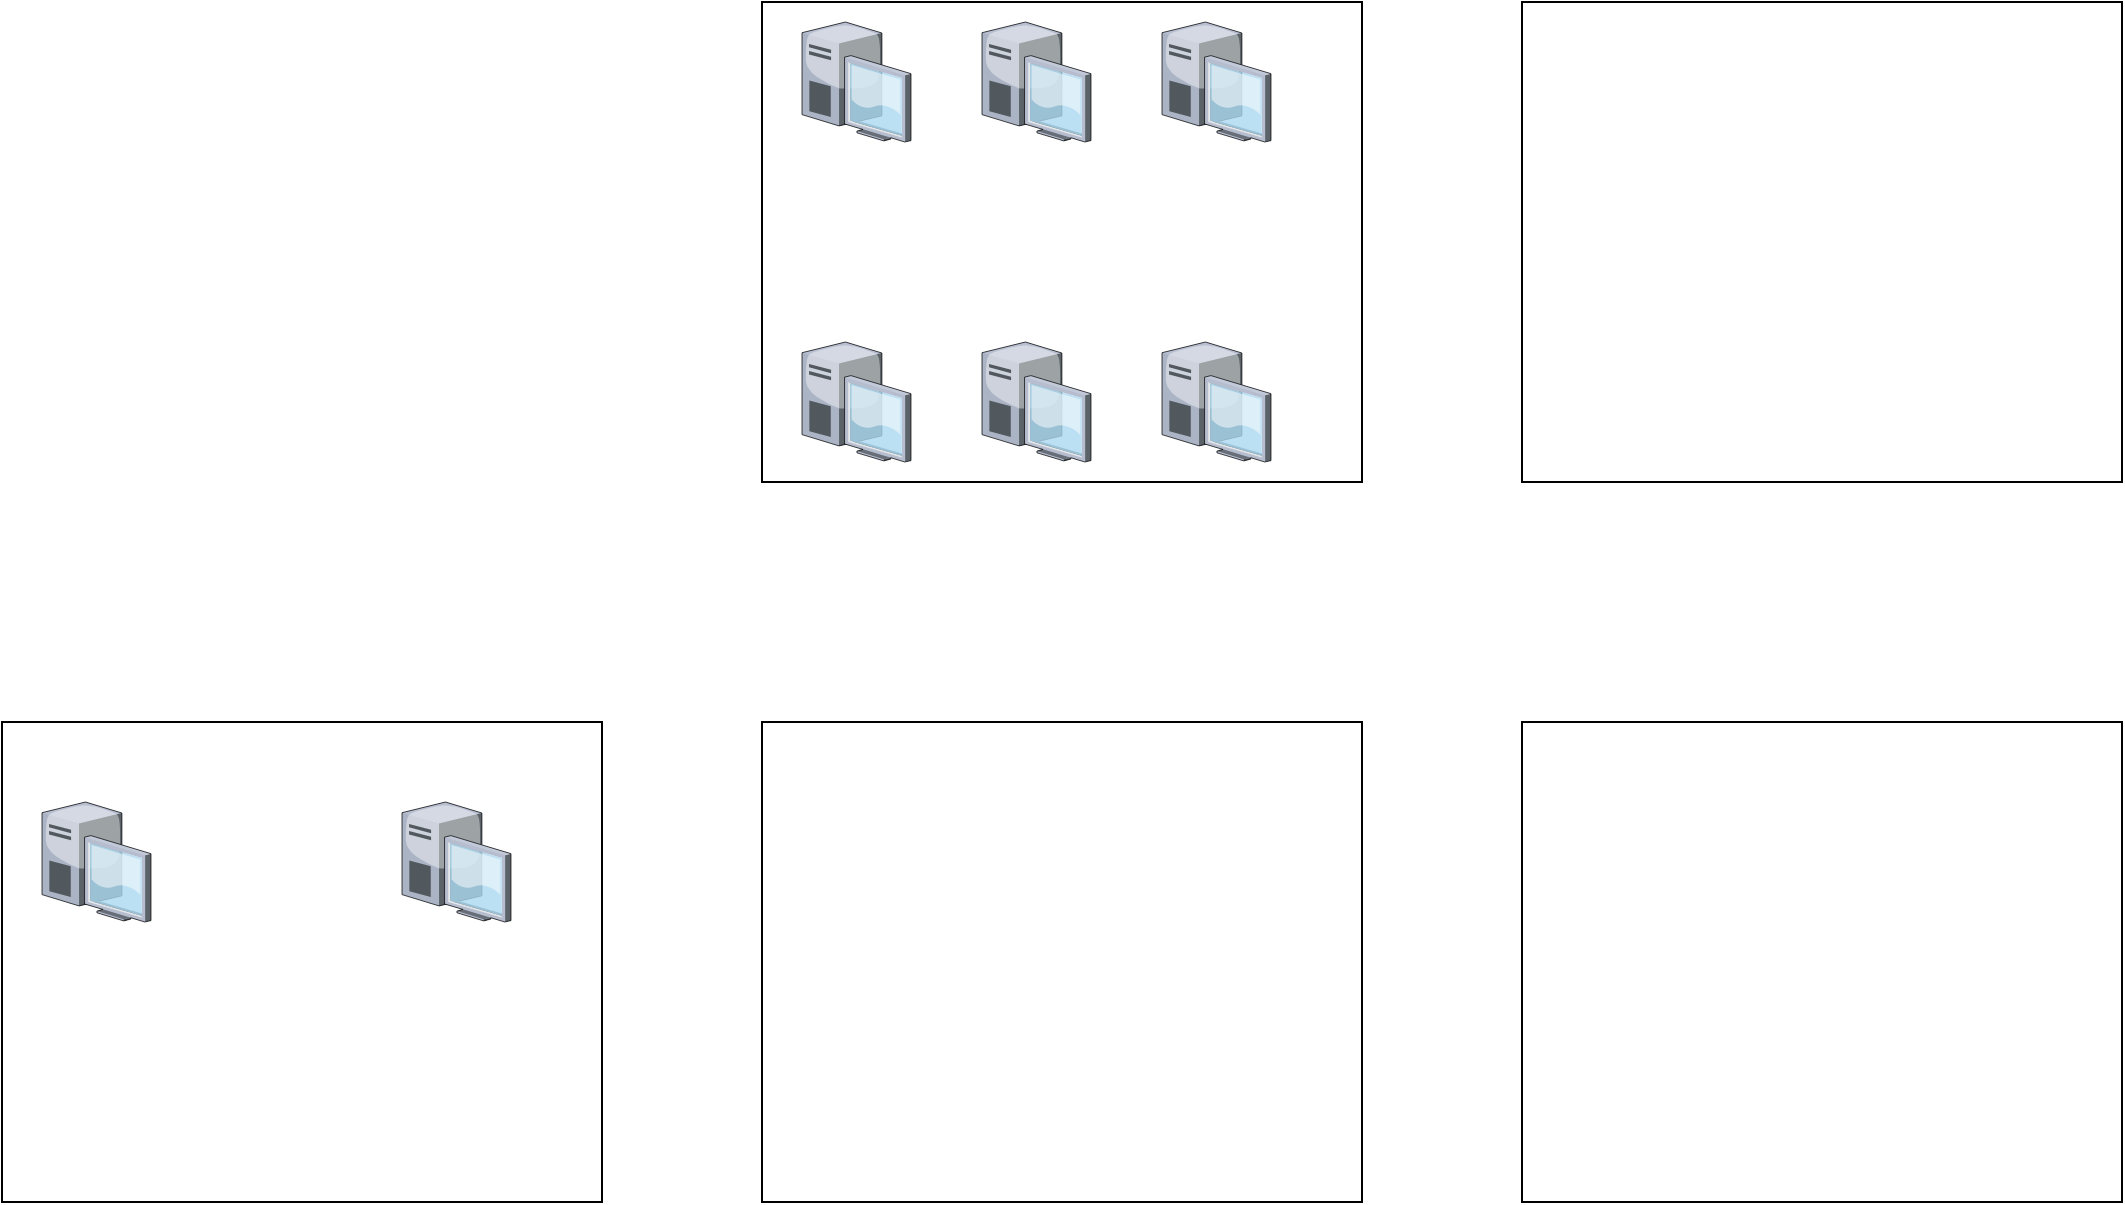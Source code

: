 <mxfile version="20.7.4" type="github">
  <diagram name="Page-1" id="822b0af5-4adb-64df-f703-e8dfc1f81529">
    <mxGraphModel dx="793" dy="504" grid="1" gridSize="10" guides="1" tooltips="1" connect="1" arrows="1" fold="1" page="1" pageScale="1" pageWidth="1100" pageHeight="850" background="none" math="0" shadow="0">
      <root>
        <mxCell id="0" />
        <mxCell id="1" parent="0" />
        <mxCell id="vATExKD3N9hfjGAkF_zN-2" value="" style="rounded=0;whiteSpace=wrap;html=1;fillColor=none;" vertex="1" parent="1">
          <mxGeometry x="400" y="80" width="300" height="240" as="geometry" />
        </mxCell>
        <mxCell id="vATExKD3N9hfjGAkF_zN-5" value="" style="rounded=0;whiteSpace=wrap;html=1;fillColor=none;" vertex="1" parent="1">
          <mxGeometry x="780" y="80" width="300" height="240" as="geometry" />
        </mxCell>
        <mxCell id="vATExKD3N9hfjGAkF_zN-6" value="" style="rounded=0;whiteSpace=wrap;html=1;fillColor=none;" vertex="1" parent="1">
          <mxGeometry x="400" y="440" width="300" height="240" as="geometry" />
        </mxCell>
        <mxCell id="vATExKD3N9hfjGAkF_zN-7" value="" style="rounded=0;whiteSpace=wrap;html=1;fillColor=none;" vertex="1" parent="1">
          <mxGeometry x="780" y="440" width="300" height="240" as="geometry" />
        </mxCell>
        <mxCell id="vATExKD3N9hfjGAkF_zN-8" value="" style="rounded=0;whiteSpace=wrap;html=1;fillColor=none;" vertex="1" parent="1">
          <mxGeometry x="20" y="440" width="300" height="240" as="geometry" />
        </mxCell>
        <mxCell id="vATExKD3N9hfjGAkF_zN-9" value="" style="verticalLabelPosition=bottom;sketch=0;aspect=fixed;html=1;verticalAlign=top;strokeColor=none;align=center;outlineConnect=0;shape=mxgraph.citrix.desktop;fillColor=none;" vertex="1" parent="1">
          <mxGeometry x="420" y="90" width="54.49" height="60" as="geometry" />
        </mxCell>
        <mxCell id="vATExKD3N9hfjGAkF_zN-10" value="" style="verticalLabelPosition=bottom;sketch=0;aspect=fixed;html=1;verticalAlign=top;strokeColor=none;align=center;outlineConnect=0;shape=mxgraph.citrix.desktop;fillColor=none;" vertex="1" parent="1">
          <mxGeometry x="510" y="90" width="54.49" height="60" as="geometry" />
        </mxCell>
        <mxCell id="vATExKD3N9hfjGAkF_zN-11" value="" style="verticalLabelPosition=bottom;sketch=0;aspect=fixed;html=1;verticalAlign=top;strokeColor=none;align=center;outlineConnect=0;shape=mxgraph.citrix.desktop;fillColor=none;" vertex="1" parent="1">
          <mxGeometry x="600" y="90" width="54.49" height="60" as="geometry" />
        </mxCell>
        <mxCell id="vATExKD3N9hfjGAkF_zN-12" value="" style="verticalLabelPosition=bottom;sketch=0;aspect=fixed;html=1;verticalAlign=top;strokeColor=none;align=center;outlineConnect=0;shape=mxgraph.citrix.desktop;fillColor=none;" vertex="1" parent="1">
          <mxGeometry x="600" y="250" width="54.49" height="60" as="geometry" />
        </mxCell>
        <mxCell id="vATExKD3N9hfjGAkF_zN-13" value="" style="verticalLabelPosition=bottom;sketch=0;aspect=fixed;html=1;verticalAlign=top;strokeColor=none;align=center;outlineConnect=0;shape=mxgraph.citrix.desktop;fillColor=none;" vertex="1" parent="1">
          <mxGeometry x="510" y="250" width="54.49" height="60" as="geometry" />
        </mxCell>
        <mxCell id="vATExKD3N9hfjGAkF_zN-14" value="" style="verticalLabelPosition=bottom;sketch=0;aspect=fixed;html=1;verticalAlign=top;strokeColor=none;align=center;outlineConnect=0;shape=mxgraph.citrix.desktop;fillColor=none;" vertex="1" parent="1">
          <mxGeometry x="420" y="250" width="54.49" height="60" as="geometry" />
        </mxCell>
        <mxCell id="vATExKD3N9hfjGAkF_zN-16" value="" style="verticalLabelPosition=bottom;sketch=0;aspect=fixed;html=1;verticalAlign=top;strokeColor=none;align=center;outlineConnect=0;shape=mxgraph.citrix.desktop;fillColor=none;" vertex="1" parent="1">
          <mxGeometry x="40" y="480" width="54.49" height="60" as="geometry" />
        </mxCell>
        <mxCell id="vATExKD3N9hfjGAkF_zN-17" value="" style="verticalLabelPosition=bottom;sketch=0;aspect=fixed;html=1;verticalAlign=top;strokeColor=none;align=center;outlineConnect=0;shape=mxgraph.citrix.desktop;fillColor=none;" vertex="1" parent="1">
          <mxGeometry x="220" y="480" width="54.49" height="60" as="geometry" />
        </mxCell>
      </root>
    </mxGraphModel>
  </diagram>
</mxfile>
